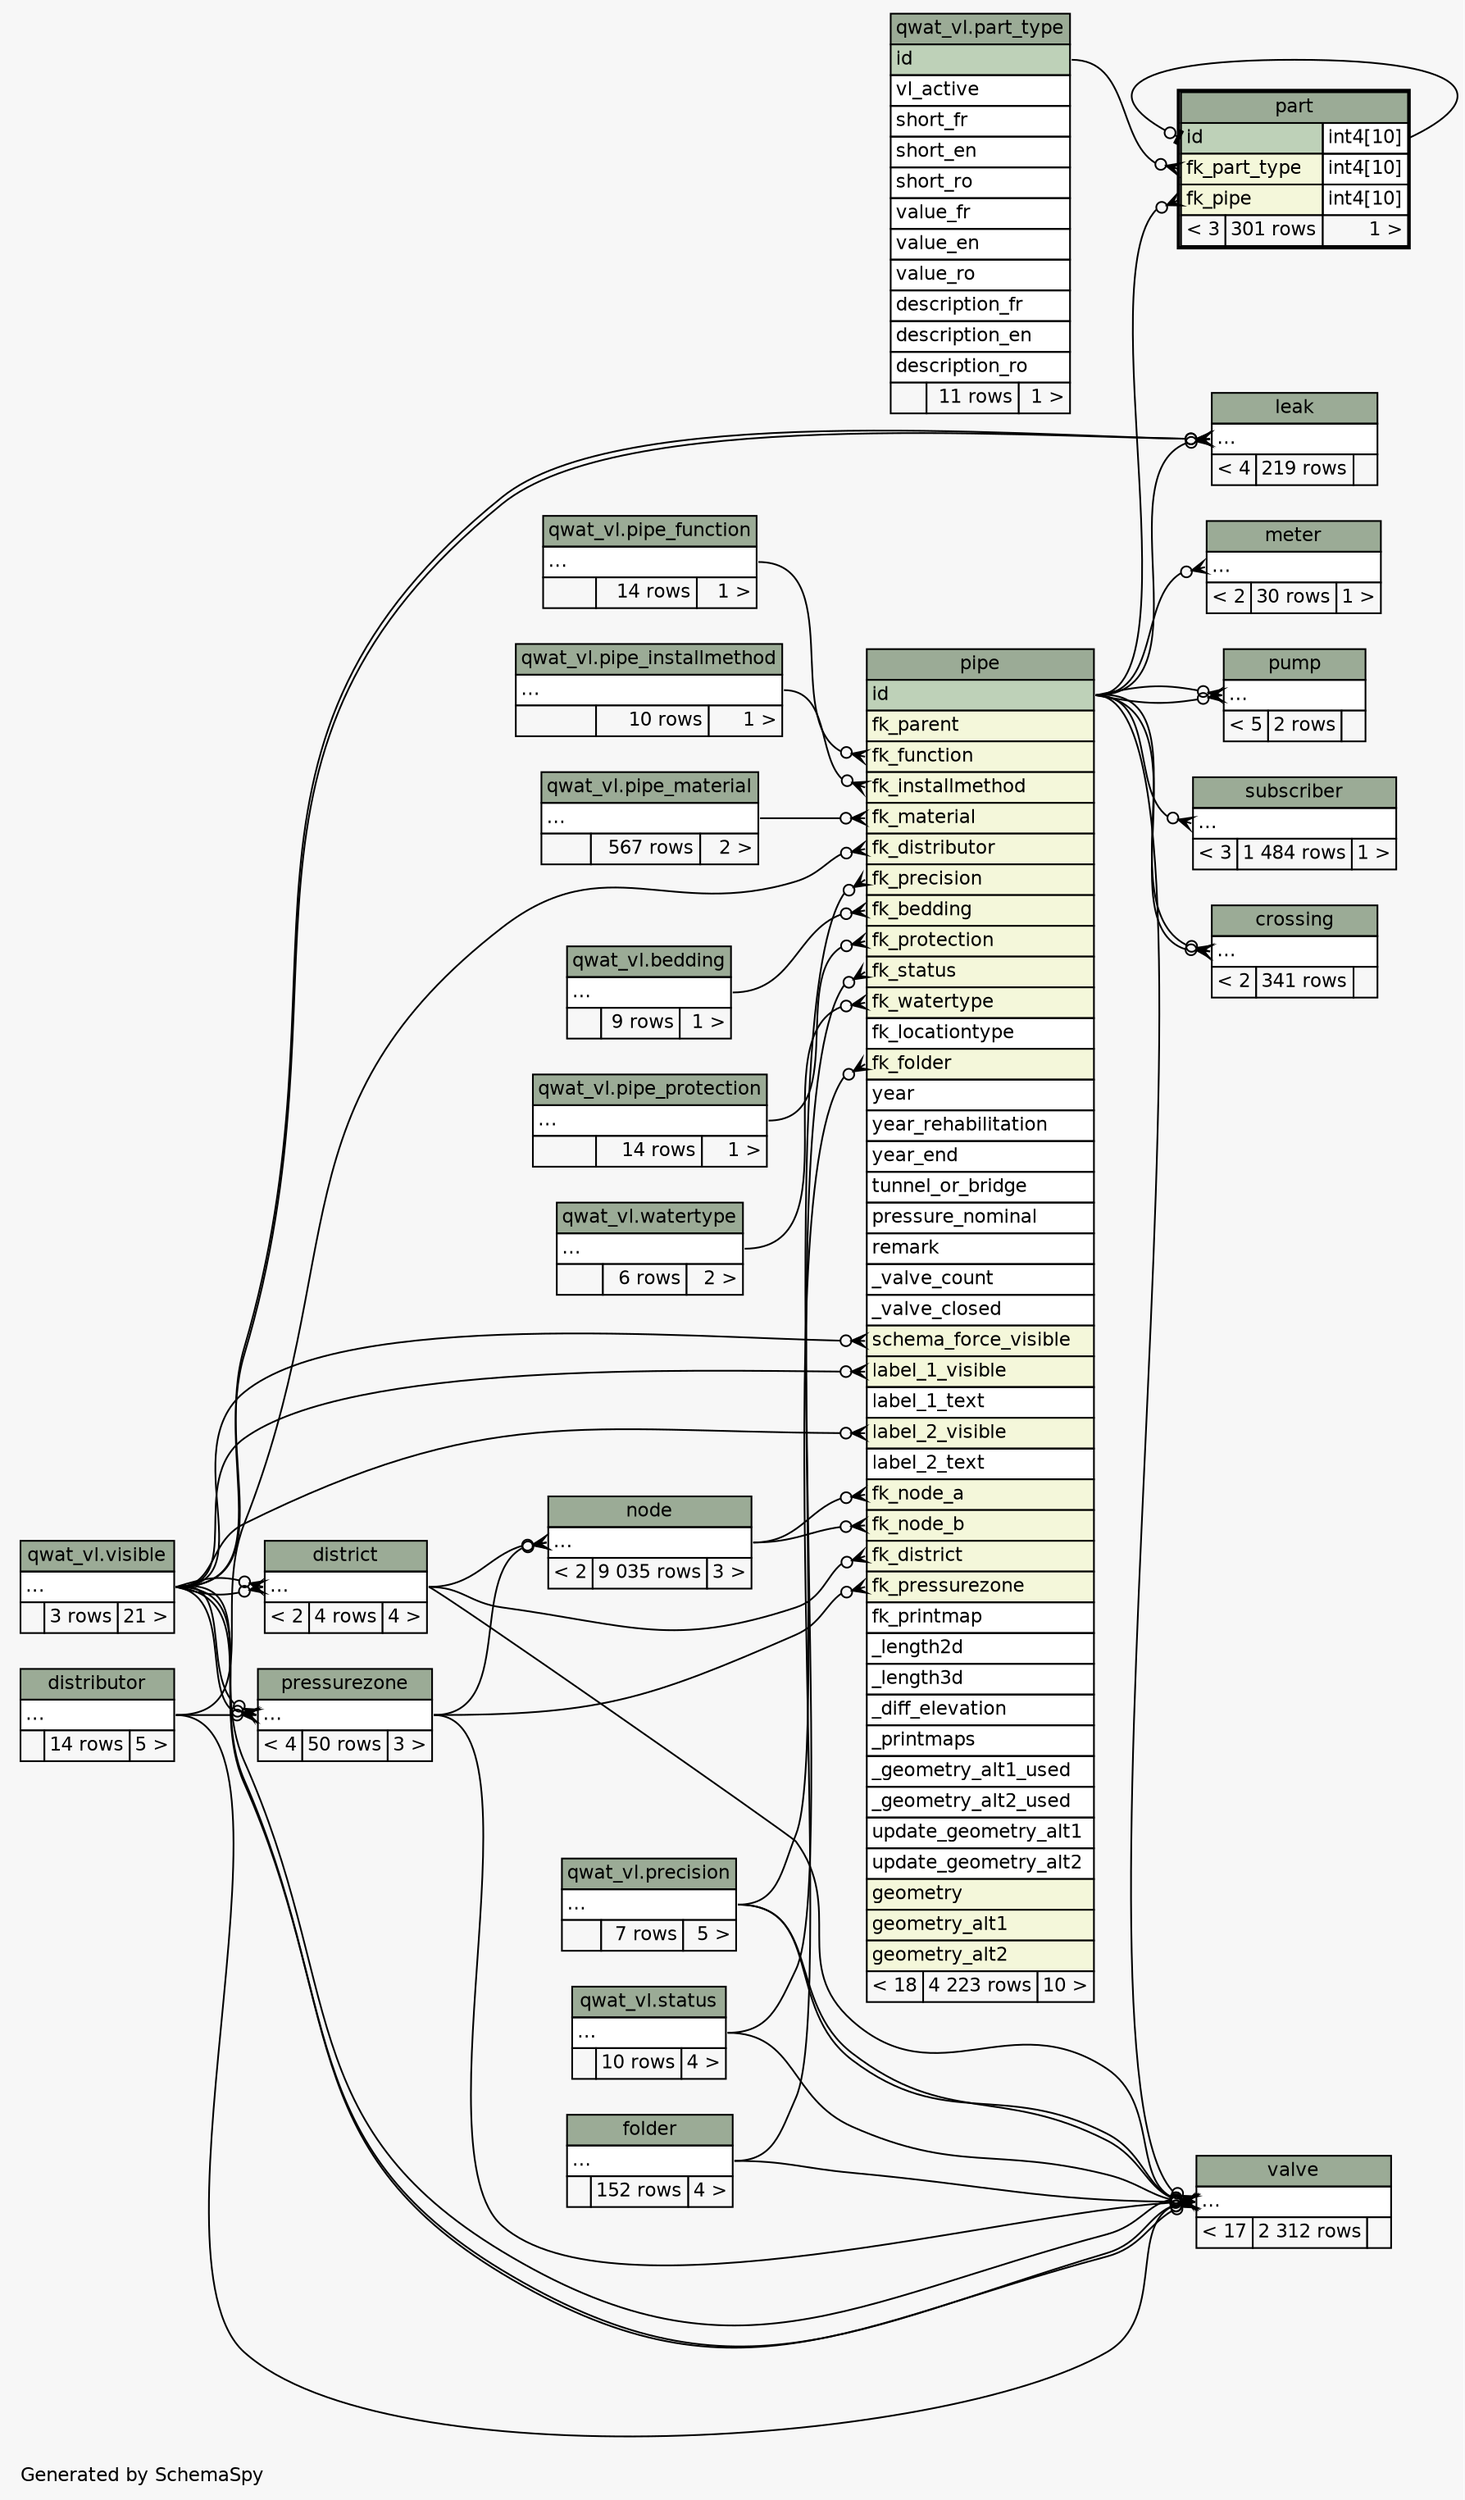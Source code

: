 // dot 2.38.0 on Linux 4.8.0-42-generic
// SchemaSpy rev 590
digraph "twoDegreesRelationshipsDiagram" {
  graph [
    rankdir="RL"
    bgcolor="#f7f7f7"
    label="\nGenerated by SchemaSpy"
    labeljust="l"
    nodesep="0.18"
    ranksep="0.46"
    fontname="Helvetica"
    fontsize="11"
  ];
  node [
    fontname="Helvetica"
    fontsize="11"
    shape="plaintext"
  ];
  edge [
    arrowsize="0.8"
  ];
  "crossing":"elipses":w -> "pipe":"id":e [arrowhead=none dir=back arrowtail=crowodot];
  "crossing":"elipses":w -> "pipe":"id":e [arrowhead=none dir=back arrowtail=crowodot];
  "district":"elipses":w -> "qwat_vl.visible":"elipses":e [arrowhead=none dir=back arrowtail=crowodot];
  "district":"elipses":w -> "qwat_vl.visible":"elipses":e [arrowhead=none dir=back arrowtail=crowodot];
  "leak":"elipses":w -> "pipe":"id":e [arrowhead=none dir=back arrowtail=crowodot];
  "leak":"elipses":w -> "qwat_vl.visible":"elipses":e [arrowhead=none dir=back arrowtail=crowodot];
  "leak":"elipses":w -> "qwat_vl.visible":"elipses":e [arrowhead=none dir=back arrowtail=crowodot];
  "meter":"elipses":w -> "pipe":"id":e [arrowhead=none dir=back arrowtail=crowodot];
  "node":"elipses":w -> "district":"elipses":e [arrowhead=none dir=back arrowtail=crowodot];
  "node":"elipses":w -> "pressurezone":"elipses":e [arrowhead=none dir=back arrowtail=crowodot];
  "part":"fk_part_type":w -> "qwat_vl.part_type":"id":e [arrowhead=none dir=back arrowtail=crowodot];
  "part":"fk_pipe":w -> "pipe":"id":e [arrowhead=none dir=back arrowtail=crowodot];
  "part":"id":w -> "part":"id.type":e [arrowhead=none dir=back arrowtail=teeodot];
  "pipe":"fk_bedding":w -> "qwat_vl.bedding":"elipses":e [arrowhead=none dir=back arrowtail=crowodot];
  "pipe":"fk_distributor":w -> "distributor":"elipses":e [arrowhead=none dir=back arrowtail=crowodot];
  "pipe":"fk_district":w -> "district":"elipses":e [arrowhead=none dir=back arrowtail=crowodot];
  "pipe":"fk_folder":w -> "folder":"elipses":e [arrowhead=none dir=back arrowtail=crowodot];
  "pipe":"fk_function":w -> "qwat_vl.pipe_function":"elipses":e [arrowhead=none dir=back arrowtail=crowodot];
  "pipe":"fk_installmethod":w -> "qwat_vl.pipe_installmethod":"elipses":e [arrowhead=none dir=back arrowtail=crowodot];
  "pipe":"fk_material":w -> "qwat_vl.pipe_material":"elipses":e [arrowhead=none dir=back arrowtail=crowodot];
  "pipe":"fk_node_a":w -> "node":"elipses":e [arrowhead=none dir=back arrowtail=crowodot];
  "pipe":"fk_node_b":w -> "node":"elipses":e [arrowhead=none dir=back arrowtail=crowodot];
  "pipe":"fk_precision":w -> "qwat_vl.precision":"elipses":e [arrowhead=none dir=back arrowtail=crowodot];
  "pipe":"fk_pressurezone":w -> "pressurezone":"elipses":e [arrowhead=none dir=back arrowtail=crowodot];
  "pipe":"fk_protection":w -> "qwat_vl.pipe_protection":"elipses":e [arrowhead=none dir=back arrowtail=crowodot];
  "pipe":"fk_status":w -> "qwat_vl.status":"elipses":e [arrowhead=none dir=back arrowtail=crowodot];
  "pipe":"fk_watertype":w -> "qwat_vl.watertype":"elipses":e [arrowhead=none dir=back arrowtail=crowodot];
  "pipe":"label_1_visible":w -> "qwat_vl.visible":"elipses":e [arrowhead=none dir=back arrowtail=crowodot];
  "pipe":"label_2_visible":w -> "qwat_vl.visible":"elipses":e [arrowhead=none dir=back arrowtail=crowodot];
  "pipe":"schema_force_visible":w -> "qwat_vl.visible":"elipses":e [arrowhead=none dir=back arrowtail=crowodot];
  "pressurezone":"elipses":w -> "distributor":"elipses":e [arrowhead=none dir=back arrowtail=crowodot];
  "pressurezone":"elipses":w -> "qwat_vl.visible":"elipses":e [arrowhead=none dir=back arrowtail=crowodot];
  "pressurezone":"elipses":w -> "qwat_vl.visible":"elipses":e [arrowhead=none dir=back arrowtail=crowodot];
  "pump":"elipses":w -> "pipe":"id":e [arrowhead=none dir=back arrowtail=crowodot];
  "pump":"elipses":w -> "pipe":"id":e [arrowhead=none dir=back arrowtail=crowodot];
  "subscriber":"elipses":w -> "pipe":"id":e [arrowhead=none dir=back arrowtail=crowodot];
  "valve":"elipses":w -> "distributor":"elipses":e [arrowhead=none dir=back arrowtail=crowodot];
  "valve":"elipses":w -> "district":"elipses":e [arrowhead=none dir=back arrowtail=crowodot];
  "valve":"elipses":w -> "folder":"elipses":e [arrowhead=none dir=back arrowtail=crowodot];
  "valve":"elipses":w -> "qwat_vl.precision":"elipses":e [arrowhead=none dir=back arrowtail=crowodot];
  "valve":"elipses":w -> "pipe":"id":e [arrowhead=none dir=back arrowtail=crowodot];
  "valve":"elipses":w -> "qwat_vl.precision":"elipses":e [arrowhead=none dir=back arrowtail=crowodot];
  "valve":"elipses":w -> "pressurezone":"elipses":e [arrowhead=none dir=back arrowtail=crowodot];
  "valve":"elipses":w -> "qwat_vl.status":"elipses":e [arrowhead=none dir=back arrowtail=crowodot];
  "valve":"elipses":w -> "qwat_vl.visible":"elipses":e [arrowhead=none dir=back arrowtail=crowodot];
  "valve":"elipses":w -> "qwat_vl.visible":"elipses":e [arrowhead=none dir=back arrowtail=crowodot];
  "valve":"elipses":w -> "qwat_vl.visible":"elipses":e [arrowhead=none dir=back arrowtail=crowodot];
  "qwat_vl.bedding" [
    label=<
    <TABLE BORDER="0" CELLBORDER="1" CELLSPACING="0" BGCOLOR="#ffffff">
      <TR><TD COLSPAN="3" BGCOLOR="#9bab96" ALIGN="CENTER">qwat_vl.bedding</TD></TR>
      <TR><TD PORT="elipses" COLSPAN="3" ALIGN="LEFT">...</TD></TR>
      <TR><TD ALIGN="LEFT" BGCOLOR="#f7f7f7">  </TD><TD ALIGN="RIGHT" BGCOLOR="#f7f7f7">9 rows</TD><TD ALIGN="RIGHT" BGCOLOR="#f7f7f7">1 &gt;</TD></TR>
    </TABLE>>
    URL="../../qwat_vl/tables/bedding.html"
    tooltip="qwat_vl.bedding"
  ];
  "crossing" [
    label=<
    <TABLE BORDER="0" CELLBORDER="1" CELLSPACING="0" BGCOLOR="#ffffff">
      <TR><TD COLSPAN="3" BGCOLOR="#9bab96" ALIGN="CENTER">crossing</TD></TR>
      <TR><TD PORT="elipses" COLSPAN="3" ALIGN="LEFT">...</TD></TR>
      <TR><TD ALIGN="LEFT" BGCOLOR="#f7f7f7">&lt; 2</TD><TD ALIGN="RIGHT" BGCOLOR="#f7f7f7">341 rows</TD><TD ALIGN="RIGHT" BGCOLOR="#f7f7f7">  </TD></TR>
    </TABLE>>
    URL="crossing.html"
    tooltip="crossing"
  ];
  "distributor" [
    label=<
    <TABLE BORDER="0" CELLBORDER="1" CELLSPACING="0" BGCOLOR="#ffffff">
      <TR><TD COLSPAN="3" BGCOLOR="#9bab96" ALIGN="CENTER">distributor</TD></TR>
      <TR><TD PORT="elipses" COLSPAN="3" ALIGN="LEFT">...</TD></TR>
      <TR><TD ALIGN="LEFT" BGCOLOR="#f7f7f7">  </TD><TD ALIGN="RIGHT" BGCOLOR="#f7f7f7">14 rows</TD><TD ALIGN="RIGHT" BGCOLOR="#f7f7f7">5 &gt;</TD></TR>
    </TABLE>>
    URL="distributor.html"
    tooltip="distributor"
  ];
  "district" [
    label=<
    <TABLE BORDER="0" CELLBORDER="1" CELLSPACING="0" BGCOLOR="#ffffff">
      <TR><TD COLSPAN="3" BGCOLOR="#9bab96" ALIGN="CENTER">district</TD></TR>
      <TR><TD PORT="elipses" COLSPAN="3" ALIGN="LEFT">...</TD></TR>
      <TR><TD ALIGN="LEFT" BGCOLOR="#f7f7f7">&lt; 2</TD><TD ALIGN="RIGHT" BGCOLOR="#f7f7f7">4 rows</TD><TD ALIGN="RIGHT" BGCOLOR="#f7f7f7">4 &gt;</TD></TR>
    </TABLE>>
    URL="district.html"
    tooltip="district"
  ];
  "folder" [
    label=<
    <TABLE BORDER="0" CELLBORDER="1" CELLSPACING="0" BGCOLOR="#ffffff">
      <TR><TD COLSPAN="3" BGCOLOR="#9bab96" ALIGN="CENTER">folder</TD></TR>
      <TR><TD PORT="elipses" COLSPAN="3" ALIGN="LEFT">...</TD></TR>
      <TR><TD ALIGN="LEFT" BGCOLOR="#f7f7f7">  </TD><TD ALIGN="RIGHT" BGCOLOR="#f7f7f7">152 rows</TD><TD ALIGN="RIGHT" BGCOLOR="#f7f7f7">4 &gt;</TD></TR>
    </TABLE>>
    URL="folder.html"
    tooltip="folder"
  ];
  "leak" [
    label=<
    <TABLE BORDER="0" CELLBORDER="1" CELLSPACING="0" BGCOLOR="#ffffff">
      <TR><TD COLSPAN="3" BGCOLOR="#9bab96" ALIGN="CENTER">leak</TD></TR>
      <TR><TD PORT="elipses" COLSPAN="3" ALIGN="LEFT">...</TD></TR>
      <TR><TD ALIGN="LEFT" BGCOLOR="#f7f7f7">&lt; 4</TD><TD ALIGN="RIGHT" BGCOLOR="#f7f7f7">219 rows</TD><TD ALIGN="RIGHT" BGCOLOR="#f7f7f7">  </TD></TR>
    </TABLE>>
    URL="leak.html"
    tooltip="leak"
  ];
  "meter" [
    label=<
    <TABLE BORDER="0" CELLBORDER="1" CELLSPACING="0" BGCOLOR="#ffffff">
      <TR><TD COLSPAN="3" BGCOLOR="#9bab96" ALIGN="CENTER">meter</TD></TR>
      <TR><TD PORT="elipses" COLSPAN="3" ALIGN="LEFT">...</TD></TR>
      <TR><TD ALIGN="LEFT" BGCOLOR="#f7f7f7">&lt; 2</TD><TD ALIGN="RIGHT" BGCOLOR="#f7f7f7">30 rows</TD><TD ALIGN="RIGHT" BGCOLOR="#f7f7f7">1 &gt;</TD></TR>
    </TABLE>>
    URL="meter.html"
    tooltip="meter"
  ];
  "node" [
    label=<
    <TABLE BORDER="0" CELLBORDER="1" CELLSPACING="0" BGCOLOR="#ffffff">
      <TR><TD COLSPAN="3" BGCOLOR="#9bab96" ALIGN="CENTER">node</TD></TR>
      <TR><TD PORT="elipses" COLSPAN="3" ALIGN="LEFT">...</TD></TR>
      <TR><TD ALIGN="LEFT" BGCOLOR="#f7f7f7">&lt; 2</TD><TD ALIGN="RIGHT" BGCOLOR="#f7f7f7">9 035 rows</TD><TD ALIGN="RIGHT" BGCOLOR="#f7f7f7">3 &gt;</TD></TR>
    </TABLE>>
    URL="node.html"
    tooltip="node"
  ];
  "part" [
    label=<
    <TABLE BORDER="2" CELLBORDER="1" CELLSPACING="0" BGCOLOR="#ffffff">
      <TR><TD COLSPAN="3" BGCOLOR="#9bab96" ALIGN="CENTER">part</TD></TR>
      <TR><TD PORT="id" COLSPAN="2" BGCOLOR="#bed1b8" ALIGN="LEFT">id</TD><TD PORT="id.type" ALIGN="LEFT">int4[10]</TD></TR>
      <TR><TD PORT="fk_part_type" COLSPAN="2" BGCOLOR="#f4f7da" ALIGN="LEFT">fk_part_type</TD><TD PORT="fk_part_type.type" ALIGN="LEFT">int4[10]</TD></TR>
      <TR><TD PORT="fk_pipe" COLSPAN="2" BGCOLOR="#f4f7da" ALIGN="LEFT">fk_pipe</TD><TD PORT="fk_pipe.type" ALIGN="LEFT">int4[10]</TD></TR>
      <TR><TD ALIGN="LEFT" BGCOLOR="#f7f7f7">&lt; 3</TD><TD ALIGN="RIGHT" BGCOLOR="#f7f7f7">301 rows</TD><TD ALIGN="RIGHT" BGCOLOR="#f7f7f7">1 &gt;</TD></TR>
    </TABLE>>
    URL="part.html"
    tooltip="part"
  ];
  "qwat_vl.part_type" [
    label=<
    <TABLE BORDER="0" CELLBORDER="1" CELLSPACING="0" BGCOLOR="#ffffff">
      <TR><TD COLSPAN="3" BGCOLOR="#9bab96" ALIGN="CENTER">qwat_vl.part_type</TD></TR>
      <TR><TD PORT="id" COLSPAN="3" BGCOLOR="#bed1b8" ALIGN="LEFT">id</TD></TR>
      <TR><TD PORT="vl_active" COLSPAN="3" ALIGN="LEFT">vl_active</TD></TR>
      <TR><TD PORT="short_fr" COLSPAN="3" ALIGN="LEFT">short_fr</TD></TR>
      <TR><TD PORT="short_en" COLSPAN="3" ALIGN="LEFT">short_en</TD></TR>
      <TR><TD PORT="short_ro" COLSPAN="3" ALIGN="LEFT">short_ro</TD></TR>
      <TR><TD PORT="value_fr" COLSPAN="3" ALIGN="LEFT">value_fr</TD></TR>
      <TR><TD PORT="value_en" COLSPAN="3" ALIGN="LEFT">value_en</TD></TR>
      <TR><TD PORT="value_ro" COLSPAN="3" ALIGN="LEFT">value_ro</TD></TR>
      <TR><TD PORT="description_fr" COLSPAN="3" ALIGN="LEFT">description_fr</TD></TR>
      <TR><TD PORT="description_en" COLSPAN="3" ALIGN="LEFT">description_en</TD></TR>
      <TR><TD PORT="description_ro" COLSPAN="3" ALIGN="LEFT">description_ro</TD></TR>
      <TR><TD ALIGN="LEFT" BGCOLOR="#f7f7f7">  </TD><TD ALIGN="RIGHT" BGCOLOR="#f7f7f7">11 rows</TD><TD ALIGN="RIGHT" BGCOLOR="#f7f7f7">1 &gt;</TD></TR>
    </TABLE>>
    URL="../../qwat_vl/tables/part_type.html"
    tooltip="qwat_vl.part_type"
  ];
  "pipe" [
    label=<
    <TABLE BORDER="0" CELLBORDER="1" CELLSPACING="0" BGCOLOR="#ffffff">
      <TR><TD COLSPAN="3" BGCOLOR="#9bab96" ALIGN="CENTER">pipe</TD></TR>
      <TR><TD PORT="id" COLSPAN="3" BGCOLOR="#bed1b8" ALIGN="LEFT">id</TD></TR>
      <TR><TD PORT="fk_parent" COLSPAN="3" BGCOLOR="#f4f7da" ALIGN="LEFT">fk_parent</TD></TR>
      <TR><TD PORT="fk_function" COLSPAN="3" BGCOLOR="#f4f7da" ALIGN="LEFT">fk_function</TD></TR>
      <TR><TD PORT="fk_installmethod" COLSPAN="3" BGCOLOR="#f4f7da" ALIGN="LEFT">fk_installmethod</TD></TR>
      <TR><TD PORT="fk_material" COLSPAN="3" BGCOLOR="#f4f7da" ALIGN="LEFT">fk_material</TD></TR>
      <TR><TD PORT="fk_distributor" COLSPAN="3" BGCOLOR="#f4f7da" ALIGN="LEFT">fk_distributor</TD></TR>
      <TR><TD PORT="fk_precision" COLSPAN="3" BGCOLOR="#f4f7da" ALIGN="LEFT">fk_precision</TD></TR>
      <TR><TD PORT="fk_bedding" COLSPAN="3" BGCOLOR="#f4f7da" ALIGN="LEFT">fk_bedding</TD></TR>
      <TR><TD PORT="fk_protection" COLSPAN="3" BGCOLOR="#f4f7da" ALIGN="LEFT">fk_protection</TD></TR>
      <TR><TD PORT="fk_status" COLSPAN="3" BGCOLOR="#f4f7da" ALIGN="LEFT">fk_status</TD></TR>
      <TR><TD PORT="fk_watertype" COLSPAN="3" BGCOLOR="#f4f7da" ALIGN="LEFT">fk_watertype</TD></TR>
      <TR><TD PORT="fk_locationtype" COLSPAN="3" ALIGN="LEFT">fk_locationtype</TD></TR>
      <TR><TD PORT="fk_folder" COLSPAN="3" BGCOLOR="#f4f7da" ALIGN="LEFT">fk_folder</TD></TR>
      <TR><TD PORT="year" COLSPAN="3" ALIGN="LEFT">year</TD></TR>
      <TR><TD PORT="year_rehabilitation" COLSPAN="3" ALIGN="LEFT">year_rehabilitation</TD></TR>
      <TR><TD PORT="year_end" COLSPAN="3" ALIGN="LEFT">year_end</TD></TR>
      <TR><TD PORT="tunnel_or_bridge" COLSPAN="3" ALIGN="LEFT">tunnel_or_bridge</TD></TR>
      <TR><TD PORT="pressure_nominal" COLSPAN="3" ALIGN="LEFT">pressure_nominal</TD></TR>
      <TR><TD PORT="remark" COLSPAN="3" ALIGN="LEFT">remark</TD></TR>
      <TR><TD PORT="_valve_count" COLSPAN="3" ALIGN="LEFT">_valve_count</TD></TR>
      <TR><TD PORT="_valve_closed" COLSPAN="3" ALIGN="LEFT">_valve_closed</TD></TR>
      <TR><TD PORT="schema_force_visible" COLSPAN="3" BGCOLOR="#f4f7da" ALIGN="LEFT">schema_force_visible</TD></TR>
      <TR><TD PORT="label_1_visible" COLSPAN="3" BGCOLOR="#f4f7da" ALIGN="LEFT">label_1_visible</TD></TR>
      <TR><TD PORT="label_1_text" COLSPAN="3" ALIGN="LEFT">label_1_text</TD></TR>
      <TR><TD PORT="label_2_visible" COLSPAN="3" BGCOLOR="#f4f7da" ALIGN="LEFT">label_2_visible</TD></TR>
      <TR><TD PORT="label_2_text" COLSPAN="3" ALIGN="LEFT">label_2_text</TD></TR>
      <TR><TD PORT="fk_node_a" COLSPAN="3" BGCOLOR="#f4f7da" ALIGN="LEFT">fk_node_a</TD></TR>
      <TR><TD PORT="fk_node_b" COLSPAN="3" BGCOLOR="#f4f7da" ALIGN="LEFT">fk_node_b</TD></TR>
      <TR><TD PORT="fk_district" COLSPAN="3" BGCOLOR="#f4f7da" ALIGN="LEFT">fk_district</TD></TR>
      <TR><TD PORT="fk_pressurezone" COLSPAN="3" BGCOLOR="#f4f7da" ALIGN="LEFT">fk_pressurezone</TD></TR>
      <TR><TD PORT="fk_printmap" COLSPAN="3" ALIGN="LEFT">fk_printmap</TD></TR>
      <TR><TD PORT="_length2d" COLSPAN="3" ALIGN="LEFT">_length2d</TD></TR>
      <TR><TD PORT="_length3d" COLSPAN="3" ALIGN="LEFT">_length3d</TD></TR>
      <TR><TD PORT="_diff_elevation" COLSPAN="3" ALIGN="LEFT">_diff_elevation</TD></TR>
      <TR><TD PORT="_printmaps" COLSPAN="3" ALIGN="LEFT">_printmaps</TD></TR>
      <TR><TD PORT="_geometry_alt1_used" COLSPAN="3" ALIGN="LEFT">_geometry_alt1_used</TD></TR>
      <TR><TD PORT="_geometry_alt2_used" COLSPAN="3" ALIGN="LEFT">_geometry_alt2_used</TD></TR>
      <TR><TD PORT="update_geometry_alt1" COLSPAN="3" ALIGN="LEFT">update_geometry_alt1</TD></TR>
      <TR><TD PORT="update_geometry_alt2" COLSPAN="3" ALIGN="LEFT">update_geometry_alt2</TD></TR>
      <TR><TD PORT="geometry" COLSPAN="3" BGCOLOR="#f4f7da" ALIGN="LEFT">geometry</TD></TR>
      <TR><TD PORT="geometry_alt1" COLSPAN="3" BGCOLOR="#f4f7da" ALIGN="LEFT">geometry_alt1</TD></TR>
      <TR><TD PORT="geometry_alt2" COLSPAN="3" BGCOLOR="#f4f7da" ALIGN="LEFT">geometry_alt2</TD></TR>
      <TR><TD ALIGN="LEFT" BGCOLOR="#f7f7f7">&lt; 18</TD><TD ALIGN="RIGHT" BGCOLOR="#f7f7f7">4 223 rows</TD><TD ALIGN="RIGHT" BGCOLOR="#f7f7f7">10 &gt;</TD></TR>
    </TABLE>>
    URL="pipe.html"
    tooltip="pipe"
  ];
  "qwat_vl.pipe_function" [
    label=<
    <TABLE BORDER="0" CELLBORDER="1" CELLSPACING="0" BGCOLOR="#ffffff">
      <TR><TD COLSPAN="3" BGCOLOR="#9bab96" ALIGN="CENTER">qwat_vl.pipe_function</TD></TR>
      <TR><TD PORT="elipses" COLSPAN="3" ALIGN="LEFT">...</TD></TR>
      <TR><TD ALIGN="LEFT" BGCOLOR="#f7f7f7">  </TD><TD ALIGN="RIGHT" BGCOLOR="#f7f7f7">14 rows</TD><TD ALIGN="RIGHT" BGCOLOR="#f7f7f7">1 &gt;</TD></TR>
    </TABLE>>
    URL="../../qwat_vl/tables/pipe_function.html"
    tooltip="qwat_vl.pipe_function"
  ];
  "qwat_vl.pipe_installmethod" [
    label=<
    <TABLE BORDER="0" CELLBORDER="1" CELLSPACING="0" BGCOLOR="#ffffff">
      <TR><TD COLSPAN="3" BGCOLOR="#9bab96" ALIGN="CENTER">qwat_vl.pipe_installmethod</TD></TR>
      <TR><TD PORT="elipses" COLSPAN="3" ALIGN="LEFT">...</TD></TR>
      <TR><TD ALIGN="LEFT" BGCOLOR="#f7f7f7">  </TD><TD ALIGN="RIGHT" BGCOLOR="#f7f7f7">10 rows</TD><TD ALIGN="RIGHT" BGCOLOR="#f7f7f7">1 &gt;</TD></TR>
    </TABLE>>
    URL="../../qwat_vl/tables/pipe_installmethod.html"
    tooltip="qwat_vl.pipe_installmethod"
  ];
  "qwat_vl.pipe_material" [
    label=<
    <TABLE BORDER="0" CELLBORDER="1" CELLSPACING="0" BGCOLOR="#ffffff">
      <TR><TD COLSPAN="3" BGCOLOR="#9bab96" ALIGN="CENTER">qwat_vl.pipe_material</TD></TR>
      <TR><TD PORT="elipses" COLSPAN="3" ALIGN="LEFT">...</TD></TR>
      <TR><TD ALIGN="LEFT" BGCOLOR="#f7f7f7">  </TD><TD ALIGN="RIGHT" BGCOLOR="#f7f7f7">567 rows</TD><TD ALIGN="RIGHT" BGCOLOR="#f7f7f7">2 &gt;</TD></TR>
    </TABLE>>
    URL="../../qwat_vl/tables/pipe_material.html"
    tooltip="qwat_vl.pipe_material"
  ];
  "qwat_vl.pipe_protection" [
    label=<
    <TABLE BORDER="0" CELLBORDER="1" CELLSPACING="0" BGCOLOR="#ffffff">
      <TR><TD COLSPAN="3" BGCOLOR="#9bab96" ALIGN="CENTER">qwat_vl.pipe_protection</TD></TR>
      <TR><TD PORT="elipses" COLSPAN="3" ALIGN="LEFT">...</TD></TR>
      <TR><TD ALIGN="LEFT" BGCOLOR="#f7f7f7">  </TD><TD ALIGN="RIGHT" BGCOLOR="#f7f7f7">14 rows</TD><TD ALIGN="RIGHT" BGCOLOR="#f7f7f7">1 &gt;</TD></TR>
    </TABLE>>
    URL="../../qwat_vl/tables/pipe_protection.html"
    tooltip="qwat_vl.pipe_protection"
  ];
  "qwat_vl.precision" [
    label=<
    <TABLE BORDER="0" CELLBORDER="1" CELLSPACING="0" BGCOLOR="#ffffff">
      <TR><TD COLSPAN="3" BGCOLOR="#9bab96" ALIGN="CENTER">qwat_vl.precision</TD></TR>
      <TR><TD PORT="elipses" COLSPAN="3" ALIGN="LEFT">...</TD></TR>
      <TR><TD ALIGN="LEFT" BGCOLOR="#f7f7f7">  </TD><TD ALIGN="RIGHT" BGCOLOR="#f7f7f7">7 rows</TD><TD ALIGN="RIGHT" BGCOLOR="#f7f7f7">5 &gt;</TD></TR>
    </TABLE>>
    URL="../../qwat_vl/tables/precision.html"
    tooltip="qwat_vl.precision"
  ];
  "pressurezone" [
    label=<
    <TABLE BORDER="0" CELLBORDER="1" CELLSPACING="0" BGCOLOR="#ffffff">
      <TR><TD COLSPAN="3" BGCOLOR="#9bab96" ALIGN="CENTER">pressurezone</TD></TR>
      <TR><TD PORT="elipses" COLSPAN="3" ALIGN="LEFT">...</TD></TR>
      <TR><TD ALIGN="LEFT" BGCOLOR="#f7f7f7">&lt; 4</TD><TD ALIGN="RIGHT" BGCOLOR="#f7f7f7">50 rows</TD><TD ALIGN="RIGHT" BGCOLOR="#f7f7f7">3 &gt;</TD></TR>
    </TABLE>>
    URL="pressurezone.html"
    tooltip="pressurezone"
  ];
  "pump" [
    label=<
    <TABLE BORDER="0" CELLBORDER="1" CELLSPACING="0" BGCOLOR="#ffffff">
      <TR><TD COLSPAN="3" BGCOLOR="#9bab96" ALIGN="CENTER">pump</TD></TR>
      <TR><TD PORT="elipses" COLSPAN="3" ALIGN="LEFT">...</TD></TR>
      <TR><TD ALIGN="LEFT" BGCOLOR="#f7f7f7">&lt; 5</TD><TD ALIGN="RIGHT" BGCOLOR="#f7f7f7">2 rows</TD><TD ALIGN="RIGHT" BGCOLOR="#f7f7f7">  </TD></TR>
    </TABLE>>
    URL="pump.html"
    tooltip="pump"
  ];
  "qwat_vl.status" [
    label=<
    <TABLE BORDER="0" CELLBORDER="1" CELLSPACING="0" BGCOLOR="#ffffff">
      <TR><TD COLSPAN="3" BGCOLOR="#9bab96" ALIGN="CENTER">qwat_vl.status</TD></TR>
      <TR><TD PORT="elipses" COLSPAN="3" ALIGN="LEFT">...</TD></TR>
      <TR><TD ALIGN="LEFT" BGCOLOR="#f7f7f7">  </TD><TD ALIGN="RIGHT" BGCOLOR="#f7f7f7">10 rows</TD><TD ALIGN="RIGHT" BGCOLOR="#f7f7f7">4 &gt;</TD></TR>
    </TABLE>>
    URL="../../qwat_vl/tables/status.html"
    tooltip="qwat_vl.status"
  ];
  "subscriber" [
    label=<
    <TABLE BORDER="0" CELLBORDER="1" CELLSPACING="0" BGCOLOR="#ffffff">
      <TR><TD COLSPAN="3" BGCOLOR="#9bab96" ALIGN="CENTER">subscriber</TD></TR>
      <TR><TD PORT="elipses" COLSPAN="3" ALIGN="LEFT">...</TD></TR>
      <TR><TD ALIGN="LEFT" BGCOLOR="#f7f7f7">&lt; 3</TD><TD ALIGN="RIGHT" BGCOLOR="#f7f7f7">1 484 rows</TD><TD ALIGN="RIGHT" BGCOLOR="#f7f7f7">1 &gt;</TD></TR>
    </TABLE>>
    URL="subscriber.html"
    tooltip="subscriber"
  ];
  "valve" [
    label=<
    <TABLE BORDER="0" CELLBORDER="1" CELLSPACING="0" BGCOLOR="#ffffff">
      <TR><TD COLSPAN="3" BGCOLOR="#9bab96" ALIGN="CENTER">valve</TD></TR>
      <TR><TD PORT="elipses" COLSPAN="3" ALIGN="LEFT">...</TD></TR>
      <TR><TD ALIGN="LEFT" BGCOLOR="#f7f7f7">&lt; 17</TD><TD ALIGN="RIGHT" BGCOLOR="#f7f7f7">2 312 rows</TD><TD ALIGN="RIGHT" BGCOLOR="#f7f7f7">  </TD></TR>
    </TABLE>>
    URL="valve.html"
    tooltip="valve"
  ];
  "qwat_vl.visible" [
    label=<
    <TABLE BORDER="0" CELLBORDER="1" CELLSPACING="0" BGCOLOR="#ffffff">
      <TR><TD COLSPAN="3" BGCOLOR="#9bab96" ALIGN="CENTER">qwat_vl.visible</TD></TR>
      <TR><TD PORT="elipses" COLSPAN="3" ALIGN="LEFT">...</TD></TR>
      <TR><TD ALIGN="LEFT" BGCOLOR="#f7f7f7">  </TD><TD ALIGN="RIGHT" BGCOLOR="#f7f7f7">3 rows</TD><TD ALIGN="RIGHT" BGCOLOR="#f7f7f7">21 &gt;</TD></TR>
    </TABLE>>
    URL="../../qwat_vl/tables/visible.html"
    tooltip="qwat_vl.visible"
  ];
  "qwat_vl.watertype" [
    label=<
    <TABLE BORDER="0" CELLBORDER="1" CELLSPACING="0" BGCOLOR="#ffffff">
      <TR><TD COLSPAN="3" BGCOLOR="#9bab96" ALIGN="CENTER">qwat_vl.watertype</TD></TR>
      <TR><TD PORT="elipses" COLSPAN="3" ALIGN="LEFT">...</TD></TR>
      <TR><TD ALIGN="LEFT" BGCOLOR="#f7f7f7">  </TD><TD ALIGN="RIGHT" BGCOLOR="#f7f7f7">6 rows</TD><TD ALIGN="RIGHT" BGCOLOR="#f7f7f7">2 &gt;</TD></TR>
    </TABLE>>
    URL="../../qwat_vl/tables/watertype.html"
    tooltip="qwat_vl.watertype"
  ];
}

